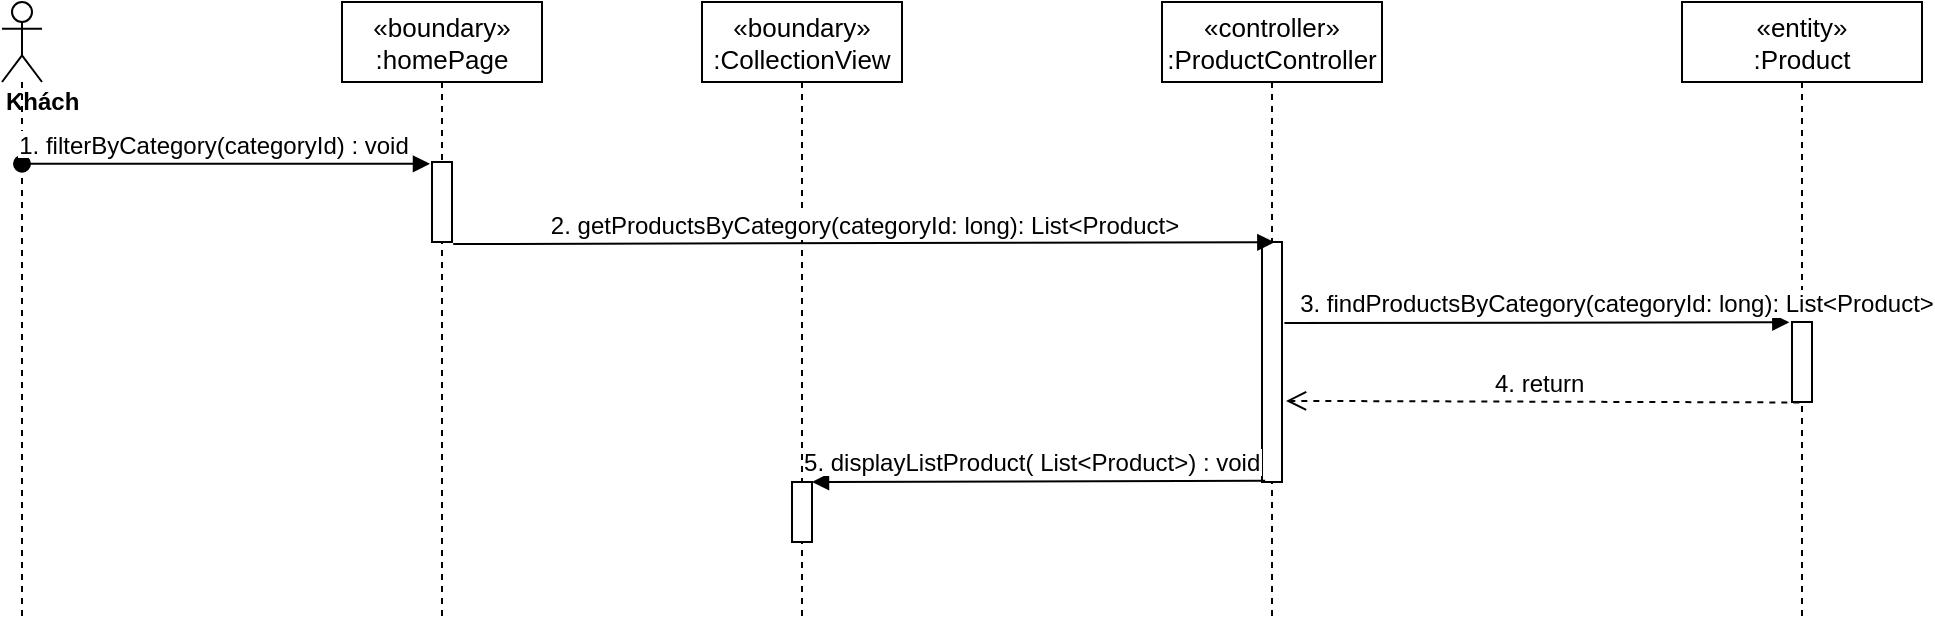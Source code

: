 <mxfile version="14.8.2" type="device"><diagram id="kgpKYQtTHZ0yAKxKKP6v" name="Page-1"><mxGraphModel dx="1038" dy="521" grid="1" gridSize="10" guides="1" tooltips="1" connect="1" arrows="1" fold="1" page="1" pageScale="1" pageWidth="850" pageHeight="1100" math="0" shadow="0"><root><mxCell id="0"/><mxCell id="1" parent="0"/><mxCell id="qCl98HnQS_1WfnkHJzpx-1" value="«boundary»&#10;:CollectionView" style="shape=umlLifeline;perimeter=lifelinePerimeter;container=1;collapsible=0;recursiveResize=0;rounded=0;shadow=0;strokeWidth=1;fontSize=13;" parent="1" vertex="1"><mxGeometry x="420" y="80" width="100" height="310" as="geometry"/></mxCell><mxCell id="qCl98HnQS_1WfnkHJzpx-19" value="" style="html=1;points=[];perimeter=orthogonalPerimeter;" parent="qCl98HnQS_1WfnkHJzpx-1" vertex="1"><mxGeometry x="45" y="240" width="10" height="30" as="geometry"/></mxCell><mxCell id="qCl98HnQS_1WfnkHJzpx-5" value="«controller»&#10;:ProductController" style="shape=umlLifeline;perimeter=lifelinePerimeter;container=1;collapsible=0;recursiveResize=0;rounded=0;shadow=0;strokeWidth=1;fontSize=13;" parent="1" vertex="1"><mxGeometry x="650" y="80" width="110" height="310" as="geometry"/></mxCell><mxCell id="qCl98HnQS_1WfnkHJzpx-6" value="" style="points=[];perimeter=orthogonalPerimeter;rounded=0;shadow=0;strokeWidth=1;" parent="qCl98HnQS_1WfnkHJzpx-5" vertex="1"><mxGeometry x="50" y="120" width="10" height="120" as="geometry"/></mxCell><mxCell id="qCl98HnQS_1WfnkHJzpx-7" value="&lt;div&gt;&lt;b&gt;Khách&lt;/b&gt;&lt;/div&gt;" style="shape=umlLifeline;participant=umlActor;perimeter=lifelinePerimeter;whiteSpace=wrap;html=1;container=1;collapsible=0;recursiveResize=0;verticalAlign=top;spacingTop=36;outlineConnect=0;align=left;" parent="1" vertex="1"><mxGeometry x="70" y="80" width="20" height="310" as="geometry"/></mxCell><mxCell id="qCl98HnQS_1WfnkHJzpx-8" value="1. filterByCategory(categoryId) : void" style="verticalAlign=bottom;startArrow=oval;endArrow=block;startSize=8;shadow=0;strokeWidth=1;entryX=-0.1;entryY=0.022;entryDx=0;entryDy=0;entryPerimeter=0;fontSize=12;" parent="1" source="qCl98HnQS_1WfnkHJzpx-7" target="xPQINg8VVkMorPqNol_4-2" edge="1"><mxGeometry x="-0.06" relative="1" as="geometry"><mxPoint x="100" y="170" as="sourcePoint"/><mxPoint as="offset"/></mxGeometry></mxCell><mxCell id="qCl98HnQS_1WfnkHJzpx-11" value="&lt;font style=&quot;font-size: 12px&quot;&gt;2. getProductsByCategory(categoryId: long): List&amp;lt;Product&amp;gt;&lt;/font&gt;" style="html=1;verticalAlign=bottom;endArrow=block;entryX=0.617;entryY=0.001;entryDx=0;entryDy=0;entryPerimeter=0;exitX=1.06;exitY=1.025;exitDx=0;exitDy=0;exitPerimeter=0;" parent="1" source="xPQINg8VVkMorPqNol_4-2" target="qCl98HnQS_1WfnkHJzpx-6" edge="1"><mxGeometry width="80" relative="1" as="geometry"><mxPoint x="320" y="200" as="sourcePoint"/><mxPoint x="500" y="210" as="targetPoint"/></mxGeometry></mxCell><mxCell id="qCl98HnQS_1WfnkHJzpx-13" value="«entity»&#10;:Product" style="shape=umlLifeline;perimeter=lifelinePerimeter;container=1;collapsible=0;recursiveResize=0;rounded=0;shadow=0;strokeWidth=1;fontSize=13;" parent="1" vertex="1"><mxGeometry x="910" y="80" width="120" height="310" as="geometry"/></mxCell><mxCell id="qCl98HnQS_1WfnkHJzpx-14" value="" style="points=[];perimeter=orthogonalPerimeter;rounded=0;shadow=0;strokeWidth=1;" parent="qCl98HnQS_1WfnkHJzpx-13" vertex="1"><mxGeometry x="55" y="160" width="10" height="40" as="geometry"/></mxCell><mxCell id="qCl98HnQS_1WfnkHJzpx-15" value="&lt;font style=&quot;font-size: 12px&quot;&gt;3. findProductsByCategory(categoryId: long): List&amp;lt;Product&amp;gt;&lt;/font&gt;" style="html=1;verticalAlign=bottom;endArrow=block;entryX=-0.133;entryY=0.004;entryDx=0;entryDy=0;entryPerimeter=0;exitX=1.12;exitY=0.338;exitDx=0;exitDy=0;exitPerimeter=0;" parent="1" source="qCl98HnQS_1WfnkHJzpx-6" target="qCl98HnQS_1WfnkHJzpx-14" edge="1"><mxGeometry x="0.31" width="80" relative="1" as="geometry"><mxPoint x="945" y="255.12" as="sourcePoint"/><mxPoint x="1000" y="190" as="targetPoint"/><mxPoint as="offset"/></mxGeometry></mxCell><mxCell id="qCl98HnQS_1WfnkHJzpx-16" value="&lt;font style=&quot;font-size: 12px&quot;&gt;4. return&amp;nbsp;&lt;/font&gt;" style="html=1;verticalAlign=bottom;endArrow=open;dashed=1;endSize=8;exitX=0.367;exitY=1.006;exitDx=0;exitDy=0;exitPerimeter=0;entryX=1.2;entryY=0.662;entryDx=0;entryDy=0;entryPerimeter=0;" parent="1" source="qCl98HnQS_1WfnkHJzpx-14" target="qCl98HnQS_1WfnkHJzpx-6" edge="1"><mxGeometry relative="1" as="geometry"><mxPoint x="1000" y="360" as="sourcePoint"/><mxPoint x="690" y="280" as="targetPoint"/></mxGeometry></mxCell><mxCell id="qCl98HnQS_1WfnkHJzpx-18" value="5. displayListProduct( List&lt;Product&gt;) : void" style="verticalAlign=bottom;endArrow=block;shadow=0;strokeWidth=1;fontSize=12;exitX=0.16;exitY=0.995;exitDx=0;exitDy=0;exitPerimeter=0;" parent="1" source="qCl98HnQS_1WfnkHJzpx-6" target="qCl98HnQS_1WfnkHJzpx-19" edge="1"><mxGeometry x="0.03" relative="1" as="geometry"><mxPoint x="565" y="370" as="sourcePoint"/><mxPoint x="350" y="401" as="targetPoint"/><mxPoint as="offset"/></mxGeometry></mxCell><mxCell id="xPQINg8VVkMorPqNol_4-1" value="«boundary»&#10;:homePage" style="shape=umlLifeline;perimeter=lifelinePerimeter;container=1;collapsible=0;recursiveResize=0;rounded=0;shadow=0;strokeWidth=1;fontSize=13;" parent="1" vertex="1"><mxGeometry x="240" y="80" width="100" height="310" as="geometry"/></mxCell><mxCell id="xPQINg8VVkMorPqNol_4-2" value="" style="points=[];perimeter=orthogonalPerimeter;rounded=0;shadow=0;strokeWidth=1;" parent="xPQINg8VVkMorPqNol_4-1" vertex="1"><mxGeometry x="45" y="80" width="10" height="40" as="geometry"/></mxCell></root></mxGraphModel></diagram></mxfile>